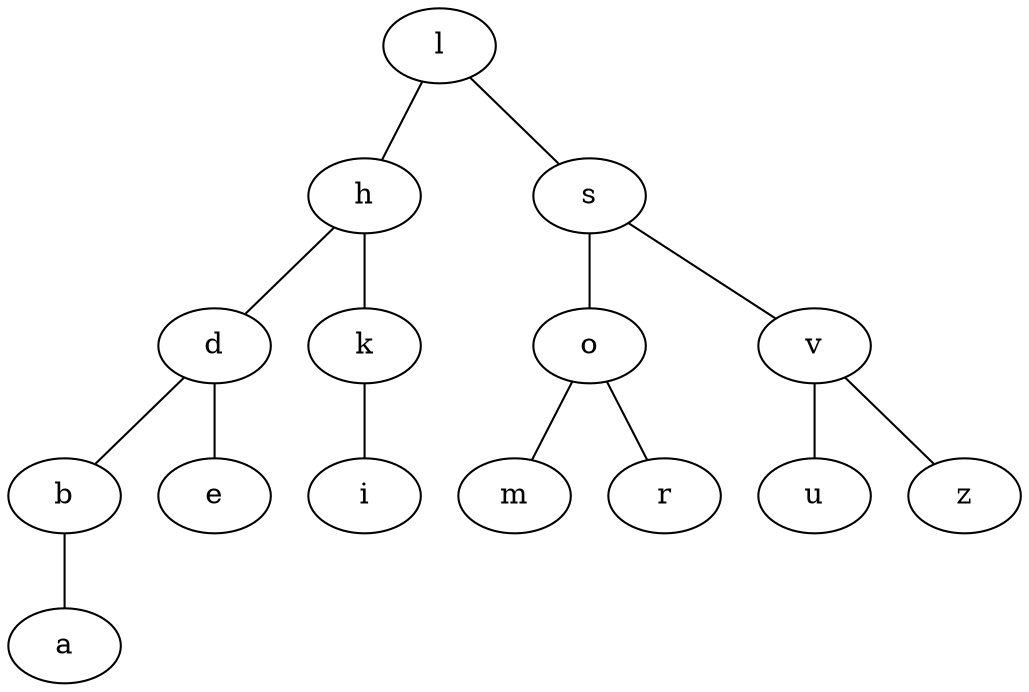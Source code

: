 graph {
	l -- h
	h -- d
	d -- b
	b -- a
	d -- e
	h -- k
	k -- i
	l -- s
	s -- o
	o -- m
	o -- r
	s -- v
	v -- u
	v -- z
}
